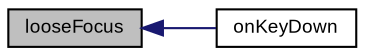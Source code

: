 digraph "looseFocus"
{
  bgcolor="transparent";
  edge [fontname="Arial",fontsize="9",labelfontname="Arial",labelfontsize="9"];
  node [fontname="Arial",fontsize="9",shape=record];
  rankdir="LR";
  Node1 [label="looseFocus",height=0.2,width=0.4,color="black", fillcolor="grey75", style="filled" fontcolor="black"];
  Node1 -> Node2 [dir="back",color="midnightblue",fontsize="9",style="solid",fontname="Arial"];
  Node2 [label="onKeyDown",height=0.2,width=0.4,color="black",URL="$class_v_s_t_g_u_i_1_1_c_text_edit.html#ab3e92822dfb33fc98af5cc4d4d65768d",tooltip="called if a key down event occurs and this view has focus "];
}
